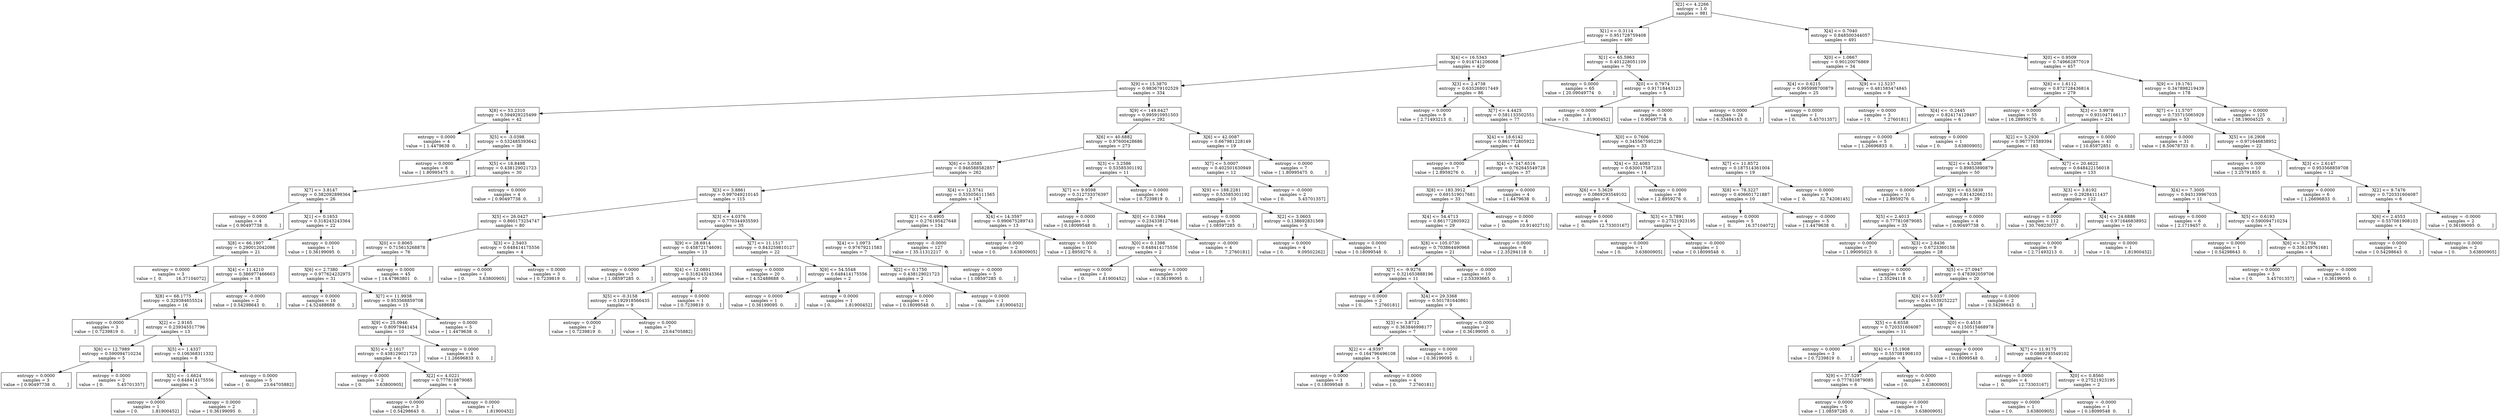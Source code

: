 digraph Tree {
0 [label="X[2] <= 4.2266\nentropy = 1.0\nsamples = 981", shape="box"] ;
1 [label="X[1] <= 0.3114\nentropy = 0.951728759408\nsamples = 490", shape="box"] ;
0 -> 1 ;
2 [label="X[4] <= 16.5343\nentropy = 0.914741206068\nsamples = 420", shape="box"] ;
1 -> 2 ;
3 [label="X[9] <= 15.3870\nentropy = 0.983679102529\nsamples = 334", shape="box"] ;
2 -> 3 ;
4 [label="X[8] <= 53.2310\nentropy = 0.594929225499\nsamples = 42", shape="box"] ;
3 -> 4 ;
5 [label="entropy = 0.0000\nsamples = 4\nvalue = [ 1.4479638  0.       ]", shape="box"] ;
4 -> 5 ;
6 [label="X[5] <= -3.0398\nentropy = 0.532485393642\nsamples = 38", shape="box"] ;
4 -> 6 ;
7 [label="entropy = 0.0000\nsamples = 8\nvalue = [ 1.80995475  0.        ]", shape="box"] ;
6 -> 7 ;
8 [label="X[5] <= 18.8498\nentropy = 0.438129021723\nsamples = 30", shape="box"] ;
6 -> 8 ;
9 [label="X[7] <= 3.8147\nentropy = 0.382092899364\nsamples = 26", shape="box"] ;
8 -> 9 ;
10 [label="entropy = 0.0000\nsamples = 4\nvalue = [ 0.90497738  0.        ]", shape="box"] ;
9 -> 10 ;
11 [label="X[1] <= 0.1653\nentropy = 0.318243243364\nsamples = 22", shape="box"] ;
9 -> 11 ;
12 [label="X[8] <= 66.1907\nentropy = 0.290012042098\nsamples = 21", shape="box"] ;
11 -> 12 ;
13 [label="entropy = 0.0000\nsamples = 3\nvalue = [  0.          16.37104072]", shape="box"] ;
12 -> 13 ;
14 [label="X[4] <= 11.4210\nentropy = 0.386977466663\nsamples = 18", shape="box"] ;
12 -> 14 ;
15 [label="X[8] <= 68.1775\nentropy = 0.329384655524\nsamples = 16", shape="box"] ;
14 -> 15 ;
16 [label="entropy = 0.0000\nsamples = 3\nvalue = [ 0.7239819  0.       ]", shape="box"] ;
15 -> 16 ;
17 [label="X[2] <= 2.9165\nentropy = 0.239345517796\nsamples = 13", shape="box"] ;
15 -> 17 ;
18 [label="X[6] <= 12.7989\nentropy = 0.590094710234\nsamples = 5", shape="box"] ;
17 -> 18 ;
19 [label="entropy = 0.0000\nsamples = 3\nvalue = [ 0.90497738  0.        ]", shape="box"] ;
18 -> 19 ;
20 [label="entropy = 0.0000\nsamples = 2\nvalue = [ 0.          5.45701357]", shape="box"] ;
18 -> 20 ;
21 [label="X[5] <= 1.4337\nentropy = 0.106368311332\nsamples = 8", shape="box"] ;
17 -> 21 ;
22 [label="X[5] <= -1.6624\nentropy = 0.648414175556\nsamples = 3", shape="box"] ;
21 -> 22 ;
23 [label="entropy = 0.0000\nsamples = 1\nvalue = [ 0.          1.81900452]", shape="box"] ;
22 -> 23 ;
24 [label="entropy = 0.0000\nsamples = 2\nvalue = [ 0.36199095  0.        ]", shape="box"] ;
22 -> 24 ;
25 [label="entropy = 0.0000\nsamples = 5\nvalue = [  0.          23.64705882]", shape="box"] ;
21 -> 25 ;
26 [label="entropy = -0.0000\nsamples = 2\nvalue = [ 0.54298643  0.        ]", shape="box"] ;
14 -> 26 ;
27 [label="entropy = 0.0000\nsamples = 1\nvalue = [ 0.36199095  0.        ]", shape="box"] ;
11 -> 27 ;
28 [label="entropy = 0.0000\nsamples = 4\nvalue = [ 0.90497738  0.        ]", shape="box"] ;
8 -> 28 ;
29 [label="X[9] <= 149.6427\nentropy = 0.995910951503\nsamples = 292", shape="box"] ;
3 -> 29 ;
30 [label="X[6] <= 40.6882\nentropy = 0.97600428686\nsamples = 273", shape="box"] ;
29 -> 30 ;
31 [label="X[6] <= 5.0585\nentropy = 0.946588582857\nsamples = 262", shape="box"] ;
30 -> 31 ;
32 [label="X[3] <= 3.8861\nentropy = 0.997049210145\nsamples = 115", shape="box"] ;
31 -> 32 ;
33 [label="X[5] <= 26.0427\nentropy = 0.860173254747\nsamples = 80", shape="box"] ;
32 -> 33 ;
34 [label="X[0] <= 0.8065\nentropy = 0.715615268878\nsamples = 76", shape="box"] ;
33 -> 34 ;
35 [label="X[6] <= 2.7380\nentropy = 0.977624232975\nsamples = 31", shape="box"] ;
34 -> 35 ;
36 [label="entropy = 0.0000\nsamples = 16\nvalue = [ 4.52488688  0.        ]", shape="box"] ;
35 -> 36 ;
37 [label="X[7] <= 11.9938\nentropy = 0.953568859708\nsamples = 15", shape="box"] ;
35 -> 37 ;
38 [label="X[9] <= 25.0946\nentropy = 0.80979441454\nsamples = 10", shape="box"] ;
37 -> 38 ;
39 [label="X[5] <= 2.1617\nentropy = 0.438129021723\nsamples = 6", shape="box"] ;
38 -> 39 ;
40 [label="entropy = 0.0000\nsamples = 2\nvalue = [ 0.          3.63800905]", shape="box"] ;
39 -> 40 ;
41 [label="X[2] <= 4.0221\nentropy = 0.777810879085\nsamples = 4", shape="box"] ;
39 -> 41 ;
42 [label="entropy = 0.0000\nsamples = 3\nvalue = [ 0.54298643  0.        ]", shape="box"] ;
41 -> 42 ;
43 [label="entropy = 0.0000\nsamples = 1\nvalue = [ 0.          1.81900452]", shape="box"] ;
41 -> 43 ;
44 [label="entropy = 0.0000\nsamples = 4\nvalue = [ 1.26696833  0.        ]", shape="box"] ;
38 -> 44 ;
45 [label="entropy = 0.0000\nsamples = 5\nvalue = [ 1.4479638  0.       ]", shape="box"] ;
37 -> 45 ;
46 [label="entropy = 0.0000\nsamples = 45\nvalue = [ 14.47963801   0.        ]", shape="box"] ;
34 -> 46 ;
47 [label="X[3] <= 2.5403\nentropy = 0.648414175556\nsamples = 4", shape="box"] ;
33 -> 47 ;
48 [label="entropy = 0.0000\nsamples = 1\nvalue = [ 0.          3.63800905]", shape="box"] ;
47 -> 48 ;
49 [label="entropy = 0.0000\nsamples = 3\nvalue = [ 0.7239819  0.       ]", shape="box"] ;
47 -> 49 ;
50 [label="X[3] <= 4.0376\nentropy = 0.770344935593\nsamples = 35", shape="box"] ;
32 -> 50 ;
51 [label="X[9] <= 28.6914\nentropy = 0.458721746091\nsamples = 13", shape="box"] ;
50 -> 51 ;
52 [label="entropy = 0.0000\nsamples = 3\nvalue = [ 1.08597285  0.        ]", shape="box"] ;
51 -> 52 ;
53 [label="X[4] <= 12.0891\nentropy = 0.318243243364\nsamples = 10", shape="box"] ;
51 -> 53 ;
54 [label="X[5] <= -0.3158\nentropy = 0.192918566435\nsamples = 9", shape="box"] ;
53 -> 54 ;
55 [label="entropy = 0.0000\nsamples = 2\nvalue = [ 0.7239819  0.       ]", shape="box"] ;
54 -> 55 ;
56 [label="entropy = 0.0000\nsamples = 7\nvalue = [  0.          23.64705882]", shape="box"] ;
54 -> 56 ;
57 [label="entropy = 0.0000\nsamples = 1\nvalue = [ 0.7239819  0.       ]", shape="box"] ;
53 -> 57 ;
58 [label="X[7] <= 11.1517\nentropy = 0.843259810127\nsamples = 22", shape="box"] ;
50 -> 58 ;
59 [label="entropy = 0.0000\nsamples = 20\nvalue = [ 4.52488688  0.        ]", shape="box"] ;
58 -> 59 ;
60 [label="X[9] <= 54.5548\nentropy = 0.648414175556\nsamples = 2", shape="box"] ;
58 -> 60 ;
61 [label="entropy = 0.0000\nsamples = 1\nvalue = [ 0.36199095  0.        ]", shape="box"] ;
60 -> 61 ;
62 [label="entropy = 0.0000\nsamples = 1\nvalue = [ 0.          1.81900452]", shape="box"] ;
60 -> 62 ;
63 [label="X[4] <= 12.5741\nentropy = 0.535056111565\nsamples = 147", shape="box"] ;
31 -> 63 ;
64 [label="X[1] <= -0.4905\nentropy = 0.276195427648\nsamples = 134", shape="box"] ;
63 -> 64 ;
65 [label="X[4] <= 1.0973\nentropy = 0.97679211583\nsamples = 7", shape="box"] ;
64 -> 65 ;
66 [label="X[2] <= 0.1750\nentropy = 0.438129021723\nsamples = 2", shape="box"] ;
65 -> 66 ;
67 [label="entropy = 0.0000\nsamples = 1\nvalue = [ 0.18099548  0.        ]", shape="box"] ;
66 -> 67 ;
68 [label="entropy = 0.0000\nsamples = 1\nvalue = [ 0.          1.81900452]", shape="box"] ;
66 -> 68 ;
69 [label="entropy = -0.0000\nsamples = 5\nvalue = [ 1.08597285  0.        ]", shape="box"] ;
65 -> 69 ;
70 [label="entropy = -0.0000\nsamples = 127\nvalue = [ 35.11312217   0.        ]", shape="box"] ;
64 -> 70 ;
71 [label="X[4] <= 14.3597\nentropy = 0.990675289743\nsamples = 13", shape="box"] ;
63 -> 71 ;
72 [label="entropy = 0.0000\nsamples = 2\nvalue = [ 0.          3.63800905]", shape="box"] ;
71 -> 72 ;
73 [label="entropy = 0.0000\nsamples = 11\nvalue = [ 2.8959276  0.       ]", shape="box"] ;
71 -> 73 ;
74 [label="X[3] <= 3.2586\nentropy = 0.53585301192\nsamples = 11", shape="box"] ;
30 -> 74 ;
75 [label="X[7] <= 9.9598\nentropy = 0.312733376397\nsamples = 7", shape="box"] ;
74 -> 75 ;
76 [label="entropy = 0.0000\nsamples = 1\nvalue = [ 0.18099548  0.        ]", shape="box"] ;
75 -> 76 ;
77 [label="X[0] <= 0.1964\nentropy = 0.234338127646\nsamples = 6", shape="box"] ;
75 -> 77 ;
78 [label="X[0] <= 0.1398\nentropy = 0.648414175556\nsamples = 2", shape="box"] ;
77 -> 78 ;
79 [label="entropy = 0.0000\nsamples = 1\nvalue = [ 0.          1.81900452]", shape="box"] ;
78 -> 79 ;
80 [label="entropy = 0.0000\nsamples = 1\nvalue = [ 0.36199095  0.        ]", shape="box"] ;
78 -> 80 ;
81 [label="entropy = -0.0000\nsamples = 4\nvalue = [ 0.         7.2760181]", shape="box"] ;
77 -> 81 ;
82 [label="entropy = 0.0000\nsamples = 4\nvalue = [ 0.7239819  0.       ]", shape="box"] ;
74 -> 82 ;
83 [label="X[6] <= 42.0087\nentropy = 0.667981228149\nsamples = 19", shape="box"] ;
29 -> 83 ;
84 [label="X[7] <= 5.0007\nentropy = 0.402501630949\nsamples = 12", shape="box"] ;
83 -> 84 ;
85 [label="X[9] <= 188.2281\nentropy = 0.53585301192\nsamples = 10", shape="box"] ;
84 -> 85 ;
86 [label="entropy = 0.0000\nsamples = 5\nvalue = [ 1.08597285  0.        ]", shape="box"] ;
85 -> 86 ;
87 [label="X[2] <= 3.0603\nentropy = 0.138692831569\nsamples = 5", shape="box"] ;
85 -> 87 ;
88 [label="entropy = 0.0000\nsamples = 4\nvalue = [ 0.          9.09502262]", shape="box"] ;
87 -> 88 ;
89 [label="entropy = 0.0000\nsamples = 1\nvalue = [ 0.18099548  0.        ]", shape="box"] ;
87 -> 89 ;
90 [label="entropy = -0.0000\nsamples = 2\nvalue = [ 0.          5.45701357]", shape="box"] ;
84 -> 90 ;
91 [label="entropy = 0.0000\nsamples = 7\nvalue = [ 1.80995475  0.        ]", shape="box"] ;
83 -> 91 ;
92 [label="X[3] <= 2.4738\nentropy = 0.635268017449\nsamples = 86", shape="box"] ;
2 -> 92 ;
93 [label="entropy = 0.0000\nsamples = 9\nvalue = [ 2.71493213  0.        ]", shape="box"] ;
92 -> 93 ;
94 [label="X[7] <= 4.4425\nentropy = 0.581133502551\nsamples = 77", shape="box"] ;
92 -> 94 ;
95 [label="X[4] <= 18.6142\nentropy = 0.861772805922\nsamples = 44", shape="box"] ;
94 -> 95 ;
96 [label="entropy = 0.0000\nsamples = 7\nvalue = [ 2.8959276  0.       ]", shape="box"] ;
95 -> 96 ;
97 [label="X[4] <= 247.6516\nentropy = 0.762645549728\nsamples = 37", shape="box"] ;
95 -> 97 ;
98 [label="X[8] <= 183.3912\nentropy = 0.691519017681\nsamples = 33", shape="box"] ;
97 -> 98 ;
99 [label="X[4] <= 54.4713\nentropy = 0.861772805922\nsamples = 29", shape="box"] ;
98 -> 99 ;
100 [label="X[8] <= 105.0730\nentropy = 0.703864490968\nsamples = 21", shape="box"] ;
99 -> 100 ;
101 [label="X[7] <= -9.9276\nentropy = 0.321653888196\nsamples = 11", shape="box"] ;
100 -> 101 ;
102 [label="entropy = 0.0000\nsamples = 2\nvalue = [ 0.         7.2760181]", shape="box"] ;
101 -> 102 ;
103 [label="X[4] <= 29.3368\nentropy = 0.501781640861\nsamples = 9", shape="box"] ;
101 -> 103 ;
104 [label="X[3] <= 3.8712\nentropy = 0.363846998177\nsamples = 7", shape="box"] ;
103 -> 104 ;
105 [label="X[2] <= -4.9397\nentropy = 0.164796496108\nsamples = 5", shape="box"] ;
104 -> 105 ;
106 [label="entropy = 0.0000\nsamples = 1\nvalue = [ 0.18099548  0.        ]", shape="box"] ;
105 -> 106 ;
107 [label="entropy = 0.0000\nsamples = 4\nvalue = [ 0.         7.2760181]", shape="box"] ;
105 -> 107 ;
108 [label="entropy = 0.0000\nsamples = 2\nvalue = [ 0.36199095  0.        ]", shape="box"] ;
104 -> 108 ;
109 [label="entropy = 0.0000\nsamples = 2\nvalue = [ 0.36199095  0.        ]", shape="box"] ;
103 -> 109 ;
110 [label="entropy = -0.0000\nsamples = 10\nvalue = [ 2.53393665  0.        ]", shape="box"] ;
100 -> 110 ;
111 [label="entropy = 0.0000\nsamples = 8\nvalue = [ 2.35294118  0.        ]", shape="box"] ;
99 -> 111 ;
112 [label="entropy = 0.0000\nsamples = 4\nvalue = [  0.          10.91402715]", shape="box"] ;
98 -> 112 ;
113 [label="entropy = 0.0000\nsamples = 4\nvalue = [ 1.4479638  0.       ]", shape="box"] ;
97 -> 113 ;
114 [label="X[0] <= 0.7606\nentropy = 0.345567595229\nsamples = 33", shape="box"] ;
94 -> 114 ;
115 [label="X[4] <= 32.4083\nentropy = 0.630017587233\nsamples = 14", shape="box"] ;
114 -> 115 ;
116 [label="X[6] <= 5.3629\nentropy = 0.0869293549102\nsamples = 6", shape="box"] ;
115 -> 116 ;
117 [label="entropy = 0.0000\nsamples = 4\nvalue = [  0.          12.73303167]", shape="box"] ;
116 -> 117 ;
118 [label="X[3] <= 3.7891\nentropy = 0.27521923195\nsamples = 2", shape="box"] ;
116 -> 118 ;
119 [label="entropy = 0.0000\nsamples = 1\nvalue = [ 0.          3.63800905]", shape="box"] ;
118 -> 119 ;
120 [label="entropy = -0.0000\nsamples = 1\nvalue = [ 0.18099548  0.        ]", shape="box"] ;
118 -> 120 ;
121 [label="entropy = 0.0000\nsamples = 8\nvalue = [ 2.8959276  0.       ]", shape="box"] ;
115 -> 121 ;
122 [label="X[7] <= 11.8572\nentropy = 0.187514361004\nsamples = 19", shape="box"] ;
114 -> 122 ;
123 [label="X[8] <= 78.3227\nentropy = 0.406601721887\nsamples = 10", shape="box"] ;
122 -> 123 ;
124 [label="entropy = 0.0000\nsamples = 5\nvalue = [  0.          16.37104072]", shape="box"] ;
123 -> 124 ;
125 [label="entropy = -0.0000\nsamples = 5\nvalue = [ 1.4479638  0.       ]", shape="box"] ;
123 -> 125 ;
126 [label="entropy = 0.0000\nsamples = 9\nvalue = [  0.          32.74208145]", shape="box"] ;
122 -> 126 ;
127 [label="X[1] <= 65.5963\nentropy = 0.401228051109\nsamples = 70", shape="box"] ;
1 -> 127 ;
128 [label="entropy = 0.0000\nsamples = 65\nvalue = [ 20.09049774   0.        ]", shape="box"] ;
127 -> 128 ;
129 [label="X[0] <= 0.7974\nentropy = 0.91718443123\nsamples = 5", shape="box"] ;
127 -> 129 ;
130 [label="entropy = 0.0000\nsamples = 1\nvalue = [ 0.          1.81900452]", shape="box"] ;
129 -> 130 ;
131 [label="entropy = -0.0000\nsamples = 4\nvalue = [ 0.90497738  0.        ]", shape="box"] ;
129 -> 131 ;
132 [label="X[4] <= 0.7040\nentropy = 0.848500344057\nsamples = 491", shape="box"] ;
0 -> 132 ;
133 [label="X[0] <= 1.0667\nentropy = 0.90120076869\nsamples = 34", shape="box"] ;
132 -> 133 ;
134 [label="X[4] <= 0.6215\nentropy = 0.995998700879\nsamples = 25", shape="box"] ;
133 -> 134 ;
135 [label="entropy = 0.0000\nsamples = 24\nvalue = [ 6.33484163  0.        ]", shape="box"] ;
134 -> 135 ;
136 [label="entropy = 0.0000\nsamples = 1\nvalue = [ 0.          5.45701357]", shape="box"] ;
134 -> 136 ;
137 [label="X[9] <= 12.5237\nentropy = 0.481585474845\nsamples = 9", shape="box"] ;
133 -> 137 ;
138 [label="entropy = 0.0000\nsamples = 3\nvalue = [ 0.         7.2760181]", shape="box"] ;
137 -> 138 ;
139 [label="X[4] <= -0.2445\nentropy = 0.824174129497\nsamples = 6", shape="box"] ;
137 -> 139 ;
140 [label="entropy = 0.0000\nsamples = 5\nvalue = [ 1.26696833  0.        ]", shape="box"] ;
139 -> 140 ;
141 [label="entropy = 0.0000\nsamples = 1\nvalue = [ 0.          3.63800905]", shape="box"] ;
139 -> 141 ;
142 [label="X[0] <= 0.9509\nentropy = 0.749662877019\nsamples = 457", shape="box"] ;
132 -> 142 ;
143 [label="X[6] <= 1.6112\nentropy = 0.872728436814\nsamples = 279", shape="box"] ;
142 -> 143 ;
144 [label="entropy = 0.0000\nsamples = 55\nvalue = [ 16.28959276   0.        ]", shape="box"] ;
143 -> 144 ;
145 [label="X[3] <= 3.9978\nentropy = 0.931047166117\nsamples = 224", shape="box"] ;
143 -> 145 ;
146 [label="X[2] <= 5.2930\nentropy = 0.967771589394\nsamples = 183", shape="box"] ;
145 -> 146 ;
147 [label="X[2] <= 4.5208\nentropy = 0.89853890879\nsamples = 50", shape="box"] ;
146 -> 147 ;
148 [label="entropy = 0.0000\nsamples = 11\nvalue = [ 2.8959276  0.       ]", shape="box"] ;
147 -> 148 ;
149 [label="X[9] <= 63.5839\nentropy = 0.81432662151\nsamples = 39", shape="box"] ;
147 -> 149 ;
150 [label="X[5] <= 2.4013\nentropy = 0.777810879085\nsamples = 35", shape="box"] ;
149 -> 150 ;
151 [label="entropy = 0.0000\nsamples = 7\nvalue = [ 1.99095023  0.        ]", shape="box"] ;
150 -> 151 ;
152 [label="X[3] <= 2.8436\nentropy = 0.6723360158\nsamples = 28", shape="box"] ;
150 -> 152 ;
153 [label="entropy = 0.0000\nsamples = 8\nvalue = [ 2.35294118  0.        ]", shape="box"] ;
152 -> 153 ;
154 [label="X[5] <= 27.0947\nentropy = 0.478392059706\nsamples = 20", shape="box"] ;
152 -> 154 ;
155 [label="X[6] <= 5.0337\nentropy = 0.416539252227\nsamples = 18", shape="box"] ;
154 -> 155 ;
156 [label="X[5] <= 6.6558\nentropy = 0.720331604087\nsamples = 11", shape="box"] ;
155 -> 156 ;
157 [label="entropy = 0.0000\nsamples = 3\nvalue = [ 0.7239819  0.       ]", shape="box"] ;
156 -> 157 ;
158 [label="X[4] <= 15.1908\nentropy = 0.557081908103\nsamples = 8", shape="box"] ;
156 -> 158 ;
159 [label="X[9] <= 37.5297\nentropy = 0.777810879085\nsamples = 6", shape="box"] ;
158 -> 159 ;
160 [label="entropy = 0.0000\nsamples = 5\nvalue = [ 1.08597285  0.        ]", shape="box"] ;
159 -> 160 ;
161 [label="entropy = 0.0000\nsamples = 1\nvalue = [ 0.          3.63800905]", shape="box"] ;
159 -> 161 ;
162 [label="entropy = -0.0000\nsamples = 2\nvalue = [ 0.          3.63800905]", shape="box"] ;
158 -> 162 ;
163 [label="X[0] <= 0.4518\nentropy = 0.150515468978\nsamples = 7", shape="box"] ;
155 -> 163 ;
164 [label="entropy = 0.0000\nsamples = 1\nvalue = [ 0.18099548  0.        ]", shape="box"] ;
163 -> 164 ;
165 [label="X[7] <= 11.9175\nentropy = 0.0869293549102\nsamples = 6", shape="box"] ;
163 -> 165 ;
166 [label="entropy = 0.0000\nsamples = 4\nvalue = [  0.          12.73303167]", shape="box"] ;
165 -> 166 ;
167 [label="X[0] <= 0.8560\nentropy = 0.27521923195\nsamples = 2", shape="box"] ;
165 -> 167 ;
168 [label="entropy = 0.0000\nsamples = 1\nvalue = [ 0.          3.63800905]", shape="box"] ;
167 -> 168 ;
169 [label="entropy = -0.0000\nsamples = 1\nvalue = [ 0.18099548  0.        ]", shape="box"] ;
167 -> 169 ;
170 [label="entropy = 0.0000\nsamples = 2\nvalue = [ 0.54298643  0.        ]", shape="box"] ;
154 -> 170 ;
171 [label="entropy = 0.0000\nsamples = 4\nvalue = [ 0.90497738  0.        ]", shape="box"] ;
149 -> 171 ;
172 [label="X[7] <= 20.4622\nentropy = 0.648422156018\nsamples = 133", shape="box"] ;
146 -> 172 ;
173 [label="X[3] <= 3.8192\nentropy = 0.29284111437\nsamples = 122", shape="box"] ;
172 -> 173 ;
174 [label="entropy = 0.0000\nsamples = 112\nvalue = [ 30.76923077   0.        ]", shape="box"] ;
173 -> 174 ;
175 [label="X[4] <= 24.6886\nentropy = 0.971646838952\nsamples = 10", shape="box"] ;
173 -> 175 ;
176 [label="entropy = 0.0000\nsamples = 9\nvalue = [ 2.71493213  0.        ]", shape="box"] ;
175 -> 176 ;
177 [label="entropy = 0.0000\nsamples = 1\nvalue = [ 0.          1.81900452]", shape="box"] ;
175 -> 177 ;
178 [label="X[4] <= 7.3005\nentropy = 0.943139967035\nsamples = 11", shape="box"] ;
172 -> 178 ;
179 [label="entropy = 0.0000\nsamples = 6\nvalue = [ 2.1719457  0.       ]", shape="box"] ;
178 -> 179 ;
180 [label="X[5] <= 0.6193\nentropy = 0.590094710234\nsamples = 5", shape="box"] ;
178 -> 180 ;
181 [label="entropy = 0.0000\nsamples = 1\nvalue = [ 0.54298643  0.        ]", shape="box"] ;
180 -> 181 ;
182 [label="X[6] <= 3.2704\nentropy = 0.336149761681\nsamples = 4", shape="box"] ;
180 -> 182 ;
183 [label="entropy = 0.0000\nsamples = 3\nvalue = [ 0.          5.45701357]", shape="box"] ;
182 -> 183 ;
184 [label="entropy = -0.0000\nsamples = 1\nvalue = [ 0.36199095  0.        ]", shape="box"] ;
182 -> 184 ;
185 [label="entropy = 0.0000\nsamples = 41\nvalue = [ 10.85972851   0.        ]", shape="box"] ;
145 -> 185 ;
186 [label="X[9] <= 19.1761\nentropy = 0.347898219439\nsamples = 178", shape="box"] ;
142 -> 186 ;
187 [label="X[7] <= 11.5707\nentropy = 0.735715065929\nsamples = 53", shape="box"] ;
186 -> 187 ;
188 [label="entropy = 0.0000\nsamples = 31\nvalue = [ 8.50678733  0.        ]", shape="box"] ;
187 -> 188 ;
189 [label="X[5] <= 16.2908\nentropy = 0.971646838952\nsamples = 22", shape="box"] ;
187 -> 189 ;
190 [label="entropy = 0.0000\nsamples = 10\nvalue = [ 3.25791855  0.        ]", shape="box"] ;
189 -> 190 ;
191 [label="X[3] <= 2.6147\nentropy = 0.953568859708\nsamples = 12", shape="box"] ;
189 -> 191 ;
192 [label="entropy = 0.0000\nsamples = 6\nvalue = [ 1.26696833  0.        ]", shape="box"] ;
191 -> 192 ;
193 [label="X[2] <= 9.7476\nentropy = 0.720331604087\nsamples = 6", shape="box"] ;
191 -> 193 ;
194 [label="X[6] <= 2.4553\nentropy = 0.557081908103\nsamples = 4", shape="box"] ;
193 -> 194 ;
195 [label="entropy = 0.0000\nsamples = 2\nvalue = [ 0.54298643  0.        ]", shape="box"] ;
194 -> 195 ;
196 [label="entropy = 0.0000\nsamples = 2\nvalue = [ 0.          3.63800905]", shape="box"] ;
194 -> 196 ;
197 [label="entropy = -0.0000\nsamples = 2\nvalue = [ 0.36199095  0.        ]", shape="box"] ;
193 -> 197 ;
198 [label="entropy = 0.0000\nsamples = 125\nvalue = [ 38.19004525   0.        ]", shape="box"] ;
186 -> 198 ;
}